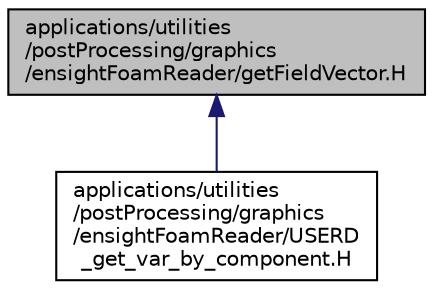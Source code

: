 digraph "applications/utilities/postProcessing/graphics/ensightFoamReader/getFieldVector.H"
{
  bgcolor="transparent";
  edge [fontname="Helvetica",fontsize="10",labelfontname="Helvetica",labelfontsize="10"];
  node [fontname="Helvetica",fontsize="10",shape=record];
  Node1 [label="applications/utilities\l/postProcessing/graphics\l/ensightFoamReader/getFieldVector.H",height=0.2,width=0.4,color="black", fillcolor="grey75", style="filled", fontcolor="black"];
  Node1 -> Node2 [dir="back",color="midnightblue",fontsize="10",style="solid",fontname="Helvetica"];
  Node2 [label="applications/utilities\l/postProcessing/graphics\l/ensightFoamReader/USERD\l_get_var_by_component.H",height=0.2,width=0.4,color="black",URL="$a04503.html"];
}
